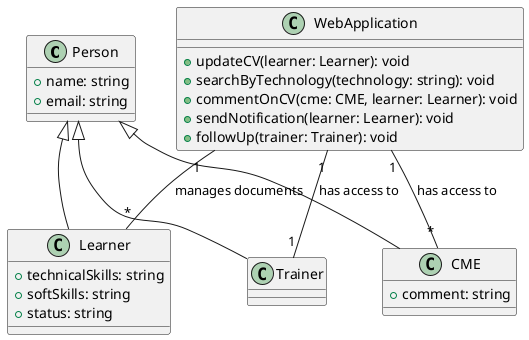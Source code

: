 @startuml

/'
 * The Person class represents a person with a name and email address.
 '/
class Person {
  +name: string
  +email: string
}

/'
 * The Learner class represents a learner who has technical skills, soft skills,
 * and a status. It is a subclass of Person, meaning it inherits attributes and
 * methods from the Person class.
 '/
class Learner {
  +technicalSkills: string
  +softSkills: string
  +status: string
}

/'
 * The CME class represents a CME who can make comments on learners' CVs. It is
 * a subclass of Person, meaning it inherits attributes and methods from the
 * Person class.
 *''/
class CME {
  +comment: string
}

/'
 * The Trainer class represents a trainer who has access to the application to
 * see the class follow-up. It is a subclass of Person, meaning it inherits
 * attributes and methods from the Person class.
 '/
class Trainer {
}

Person <|-- Learner
Person <|-- CME
Person <|-- Trainer

/'
 * The WebApplication class represents a web application that manages the
 * documents of learners and allows them to update their profiles, CVs, and
 * technical and soft skills. CMEs can search for learners by technology and
 * comment on their CVs, and trainers can see the class follow-up. The
 * application also sends notifications to learners when a CME comments on their
 * CV.
 '/
class WebApplication {
  +updateCV(learner: Learner): void
  +searchByTechnology(technology: string): void
  +commentOnCV(cme: CME, learner: Learner): void
  +sendNotification(learner: Learner): void
  +followUp(trainer: Trainer): void
}

WebApplication "1" -- "*" Learner : manages documents
WebApplication "1" -- "*" CME : has access to
WebApplication "1" -- "1" Trainer : has access to

@end


